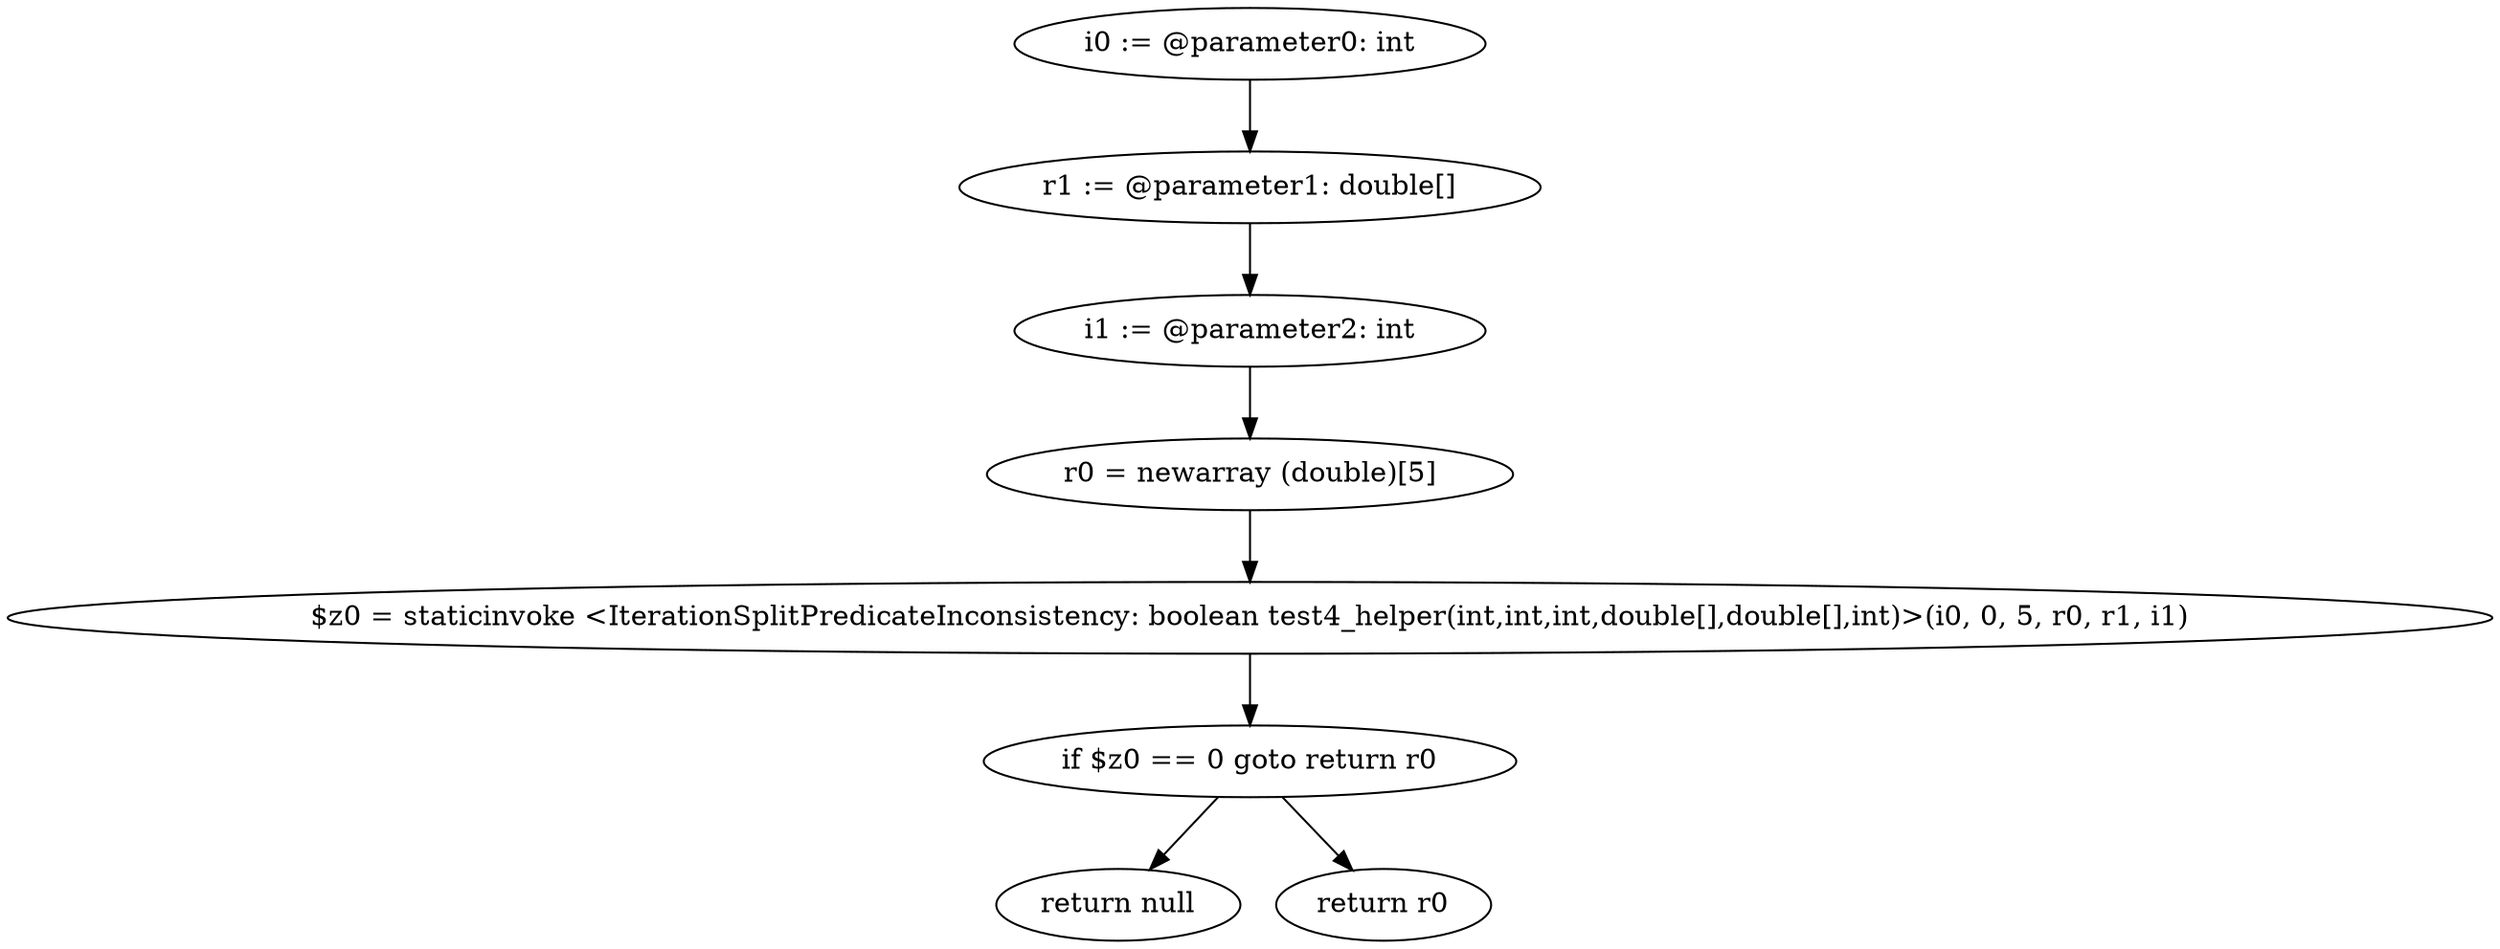 digraph "unitGraph" {
    "i0 := @parameter0: int"
    "r1 := @parameter1: double[]"
    "i1 := @parameter2: int"
    "r0 = newarray (double)[5]"
    "$z0 = staticinvoke <IterationSplitPredicateInconsistency: boolean test4_helper(int,int,int,double[],double[],int)>(i0, 0, 5, r0, r1, i1)"
    "if $z0 == 0 goto return r0"
    "return null"
    "return r0"
    "i0 := @parameter0: int"->"r1 := @parameter1: double[]";
    "r1 := @parameter1: double[]"->"i1 := @parameter2: int";
    "i1 := @parameter2: int"->"r0 = newarray (double)[5]";
    "r0 = newarray (double)[5]"->"$z0 = staticinvoke <IterationSplitPredicateInconsistency: boolean test4_helper(int,int,int,double[],double[],int)>(i0, 0, 5, r0, r1, i1)";
    "$z0 = staticinvoke <IterationSplitPredicateInconsistency: boolean test4_helper(int,int,int,double[],double[],int)>(i0, 0, 5, r0, r1, i1)"->"if $z0 == 0 goto return r0";
    "if $z0 == 0 goto return r0"->"return null";
    "if $z0 == 0 goto return r0"->"return r0";
}
